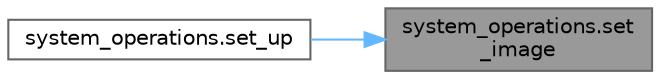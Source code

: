 digraph "system_operations.set_image"
{
 // LATEX_PDF_SIZE
  bgcolor="transparent";
  edge [fontname=Helvetica,fontsize=10,labelfontname=Helvetica,labelfontsize=10];
  node [fontname=Helvetica,fontsize=10,shape=box,height=0.2,width=0.4];
  rankdir="RL";
  Node1 [label="system_operations.set\l_image",height=0.2,width=0.4,color="gray40", fillcolor="grey60", style="filled", fontcolor="black",tooltip=" "];
  Node1 -> Node2 [dir="back",color="steelblue1",style="solid"];
  Node2 [label="system_operations.set_up",height=0.2,width=0.4,color="grey40", fillcolor="white", style="filled",URL="$de/d05/namespacesystem__operations.html#abba81c23e3f2ab3e8d49a44d2553d53a",tooltip=" "];
}
